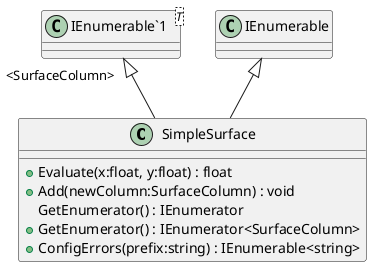 @startuml
class SimpleSurface {
    + Evaluate(x:float, y:float) : float
    + Add(newColumn:SurfaceColumn) : void
    GetEnumerator() : IEnumerator
    + GetEnumerator() : IEnumerator<SurfaceColumn>
    + ConfigErrors(prefix:string) : IEnumerable<string>
}
class "IEnumerable`1"<T> {
}
"IEnumerable`1" "<SurfaceColumn>" <|-- SimpleSurface
IEnumerable <|-- SimpleSurface
@enduml
